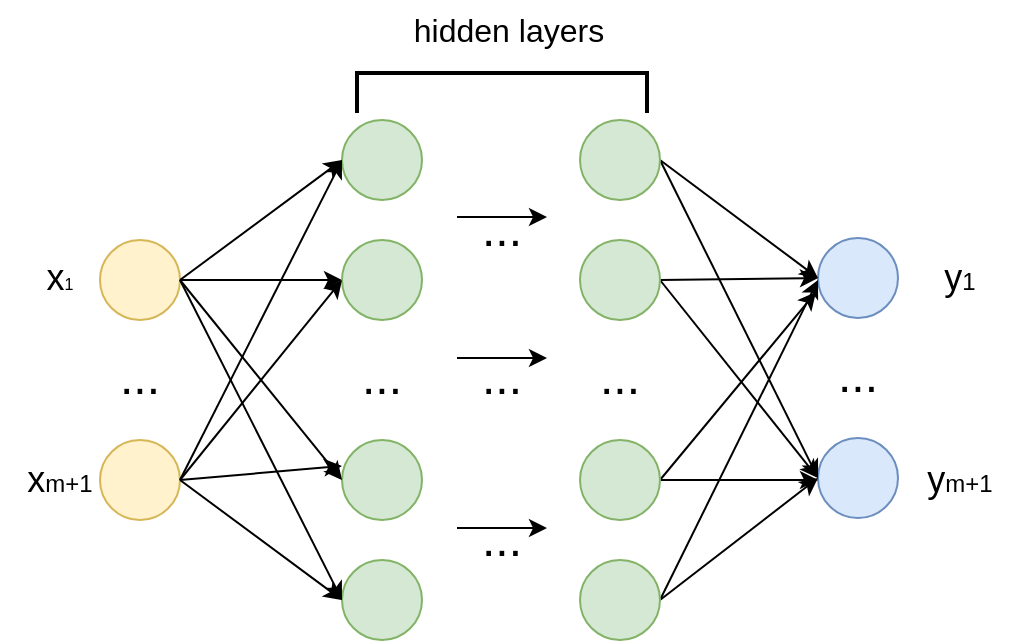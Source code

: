 <mxfile version="24.6.2" type="device">
  <diagram name="Page-1" id="X6cYAxVzpninoBqHf7Fy">
    <mxGraphModel dx="1266" dy="705" grid="1" gridSize="10" guides="1" tooltips="1" connect="1" arrows="1" fold="1" page="1" pageScale="1" pageWidth="850" pageHeight="1100" math="0" shadow="0">
      <root>
        <mxCell id="0" />
        <mxCell id="1" parent="0" />
        <mxCell id="6Hu0gMCPUN1x9ROZbJGN-20" style="edgeStyle=orthogonalEdgeStyle;rounded=0;orthogonalLoop=1;jettySize=auto;html=1;exitX=1;exitY=0.5;exitDx=0;exitDy=0;entryX=0;entryY=0.5;entryDx=0;entryDy=0;" edge="1" parent="1" source="6Hu0gMCPUN1x9ROZbJGN-2" target="6Hu0gMCPUN1x9ROZbJGN-12">
          <mxGeometry relative="1" as="geometry" />
        </mxCell>
        <mxCell id="6Hu0gMCPUN1x9ROZbJGN-2" value="" style="ellipse;whiteSpace=wrap;html=1;aspect=fixed;fillColor=#fff2cc;strokeColor=#d6b656;" vertex="1" parent="1">
          <mxGeometry x="120" y="220" width="40" height="40" as="geometry" />
        </mxCell>
        <mxCell id="6Hu0gMCPUN1x9ROZbJGN-4" value="" style="ellipse;whiteSpace=wrap;html=1;aspect=fixed;fillColor=#fff2cc;strokeColor=#d6b656;" vertex="1" parent="1">
          <mxGeometry x="120" y="320" width="40" height="40" as="geometry" />
        </mxCell>
        <mxCell id="6Hu0gMCPUN1x9ROZbJGN-5" value="&lt;font style=&quot;font-size: 24px;&quot;&gt;...&lt;/font&gt;" style="text;html=1;align=center;verticalAlign=middle;whiteSpace=wrap;rounded=0;" vertex="1" parent="1">
          <mxGeometry x="110" y="274" width="60" height="30" as="geometry" />
        </mxCell>
        <mxCell id="6Hu0gMCPUN1x9ROZbJGN-8" value="" style="ellipse;whiteSpace=wrap;html=1;aspect=fixed;fillColor=#dae8fc;strokeColor=#6c8ebf;" vertex="1" parent="1">
          <mxGeometry x="479" y="219" width="40" height="40" as="geometry" />
        </mxCell>
        <mxCell id="6Hu0gMCPUN1x9ROZbJGN-9" value="" style="ellipse;whiteSpace=wrap;html=1;aspect=fixed;fillColor=#dae8fc;strokeColor=#6c8ebf;" vertex="1" parent="1">
          <mxGeometry x="479" y="319" width="40" height="40" as="geometry" />
        </mxCell>
        <mxCell id="6Hu0gMCPUN1x9ROZbJGN-10" value="&lt;font style=&quot;font-size: 24px;&quot;&gt;...&lt;/font&gt;" style="text;html=1;align=center;verticalAlign=middle;whiteSpace=wrap;rounded=0;" vertex="1" parent="1">
          <mxGeometry x="469" y="273" width="60" height="30" as="geometry" />
        </mxCell>
        <mxCell id="6Hu0gMCPUN1x9ROZbJGN-12" value="" style="ellipse;whiteSpace=wrap;html=1;aspect=fixed;fillColor=#d5e8d4;strokeColor=#82b366;" vertex="1" parent="1">
          <mxGeometry x="241" y="220" width="40" height="40" as="geometry" />
        </mxCell>
        <mxCell id="6Hu0gMCPUN1x9ROZbJGN-13" value="" style="ellipse;whiteSpace=wrap;html=1;aspect=fixed;fillColor=#d5e8d4;strokeColor=#82b366;" vertex="1" parent="1">
          <mxGeometry x="241" y="320" width="40" height="40" as="geometry" />
        </mxCell>
        <mxCell id="6Hu0gMCPUN1x9ROZbJGN-14" value="&lt;font style=&quot;font-size: 24px;&quot;&gt;...&lt;/font&gt;" style="text;html=1;align=center;verticalAlign=middle;whiteSpace=wrap;rounded=0;" vertex="1" parent="1">
          <mxGeometry x="231" y="274" width="60" height="30" as="geometry" />
        </mxCell>
        <mxCell id="6Hu0gMCPUN1x9ROZbJGN-15" value="" style="ellipse;whiteSpace=wrap;html=1;aspect=fixed;fillColor=#d5e8d4;strokeColor=#82b366;" vertex="1" parent="1">
          <mxGeometry x="241" y="380" width="40" height="40" as="geometry" />
        </mxCell>
        <mxCell id="6Hu0gMCPUN1x9ROZbJGN-16" value="" style="ellipse;whiteSpace=wrap;html=1;aspect=fixed;fillColor=#d5e8d4;strokeColor=#82b366;" vertex="1" parent="1">
          <mxGeometry x="241" y="160" width="40" height="40" as="geometry" />
        </mxCell>
        <mxCell id="6Hu0gMCPUN1x9ROZbJGN-17" value="" style="endArrow=classic;html=1;rounded=0;entryX=0;entryY=0.5;entryDx=0;entryDy=0;exitX=1;exitY=0.5;exitDx=0;exitDy=0;" edge="1" parent="1" source="6Hu0gMCPUN1x9ROZbJGN-2" target="6Hu0gMCPUN1x9ROZbJGN-16">
          <mxGeometry width="50" height="50" relative="1" as="geometry">
            <mxPoint x="160" y="240" as="sourcePoint" />
            <mxPoint x="210" y="190" as="targetPoint" />
          </mxGeometry>
        </mxCell>
        <mxCell id="6Hu0gMCPUN1x9ROZbJGN-19" value="" style="endArrow=classic;html=1;rounded=0;entryX=0;entryY=0.5;entryDx=0;entryDy=0;" edge="1" parent="1" target="6Hu0gMCPUN1x9ROZbJGN-15">
          <mxGeometry width="50" height="50" relative="1" as="geometry">
            <mxPoint x="160" y="240" as="sourcePoint" />
            <mxPoint x="430" y="350" as="targetPoint" />
          </mxGeometry>
        </mxCell>
        <mxCell id="6Hu0gMCPUN1x9ROZbJGN-21" value="" style="endArrow=classic;html=1;rounded=0;exitX=1;exitY=0.5;exitDx=0;exitDy=0;entryX=0;entryY=0.5;entryDx=0;entryDy=0;" edge="1" parent="1" source="6Hu0gMCPUN1x9ROZbJGN-2" target="6Hu0gMCPUN1x9ROZbJGN-13">
          <mxGeometry width="50" height="50" relative="1" as="geometry">
            <mxPoint x="380" y="400" as="sourcePoint" />
            <mxPoint x="430" y="350" as="targetPoint" />
          </mxGeometry>
        </mxCell>
        <mxCell id="6Hu0gMCPUN1x9ROZbJGN-22" value="" style="endArrow=classic;html=1;rounded=0;exitX=1;exitY=0.5;exitDx=0;exitDy=0;entryX=0;entryY=0.5;entryDx=0;entryDy=0;" edge="1" parent="1" source="6Hu0gMCPUN1x9ROZbJGN-4" target="6Hu0gMCPUN1x9ROZbJGN-16">
          <mxGeometry width="50" height="50" relative="1" as="geometry">
            <mxPoint x="380" y="400" as="sourcePoint" />
            <mxPoint x="430" y="350" as="targetPoint" />
          </mxGeometry>
        </mxCell>
        <mxCell id="6Hu0gMCPUN1x9ROZbJGN-23" value="" style="endArrow=classic;html=1;rounded=0;exitX=1;exitY=0.5;exitDx=0;exitDy=0;entryX=0;entryY=0.325;entryDx=0;entryDy=0;entryPerimeter=0;" edge="1" parent="1" source="6Hu0gMCPUN1x9ROZbJGN-4" target="6Hu0gMCPUN1x9ROZbJGN-13">
          <mxGeometry width="50" height="50" relative="1" as="geometry">
            <mxPoint x="380" y="400" as="sourcePoint" />
            <mxPoint x="430" y="350" as="targetPoint" />
          </mxGeometry>
        </mxCell>
        <mxCell id="6Hu0gMCPUN1x9ROZbJGN-24" value="" style="endArrow=classic;html=1;rounded=0;entryX=0;entryY=0.5;entryDx=0;entryDy=0;" edge="1" parent="1" target="6Hu0gMCPUN1x9ROZbJGN-15">
          <mxGeometry width="50" height="50" relative="1" as="geometry">
            <mxPoint x="160" y="340" as="sourcePoint" />
            <mxPoint x="430" y="350" as="targetPoint" />
          </mxGeometry>
        </mxCell>
        <mxCell id="6Hu0gMCPUN1x9ROZbJGN-25" value="" style="endArrow=classic;html=1;rounded=0;exitX=1;exitY=0.5;exitDx=0;exitDy=0;entryX=0;entryY=0.5;entryDx=0;entryDy=0;" edge="1" parent="1" source="6Hu0gMCPUN1x9ROZbJGN-4" target="6Hu0gMCPUN1x9ROZbJGN-12">
          <mxGeometry width="50" height="50" relative="1" as="geometry">
            <mxPoint x="380" y="400" as="sourcePoint" />
            <mxPoint x="430" y="350" as="targetPoint" />
          </mxGeometry>
        </mxCell>
        <mxCell id="6Hu0gMCPUN1x9ROZbJGN-26" value="" style="endArrow=classic;html=1;rounded=0;exitX=1;exitY=0.5;exitDx=0;exitDy=0;entryX=0;entryY=0.5;entryDx=0;entryDy=0;" edge="1" parent="1" target="6Hu0gMCPUN1x9ROZbJGN-9">
          <mxGeometry width="50" height="50" relative="1" as="geometry">
            <mxPoint x="400" y="400" as="sourcePoint" />
            <mxPoint x="549" y="350" as="targetPoint" />
          </mxGeometry>
        </mxCell>
        <mxCell id="6Hu0gMCPUN1x9ROZbJGN-27" value="" style="endArrow=classic;html=1;rounded=0;exitX=1;exitY=0.5;exitDx=0;exitDy=0;" edge="1" parent="1">
          <mxGeometry width="50" height="50" relative="1" as="geometry">
            <mxPoint x="400" y="340" as="sourcePoint" />
            <mxPoint x="479" y="340" as="targetPoint" />
          </mxGeometry>
        </mxCell>
        <mxCell id="6Hu0gMCPUN1x9ROZbJGN-28" value="" style="endArrow=classic;html=1;rounded=0;exitX=1;exitY=0.5;exitDx=0;exitDy=0;entryX=0;entryY=0.5;entryDx=0;entryDy=0;" edge="1" parent="1" target="6Hu0gMCPUN1x9ROZbJGN-9">
          <mxGeometry width="50" height="50" relative="1" as="geometry">
            <mxPoint x="400" y="240" as="sourcePoint" />
            <mxPoint x="549" y="350" as="targetPoint" />
          </mxGeometry>
        </mxCell>
        <mxCell id="6Hu0gMCPUN1x9ROZbJGN-29" value="" style="endArrow=classic;html=1;rounded=0;exitX=1;exitY=0.5;exitDx=0;exitDy=0;entryX=0;entryY=0.5;entryDx=0;entryDy=0;" edge="1" parent="1" target="6Hu0gMCPUN1x9ROZbJGN-9">
          <mxGeometry width="50" height="50" relative="1" as="geometry">
            <mxPoint x="400" y="180" as="sourcePoint" />
            <mxPoint x="549" y="350" as="targetPoint" />
          </mxGeometry>
        </mxCell>
        <mxCell id="6Hu0gMCPUN1x9ROZbJGN-30" value="" style="endArrow=classic;html=1;rounded=0;entryX=0;entryY=0.5;entryDx=0;entryDy=0;" edge="1" parent="1" target="6Hu0gMCPUN1x9ROZbJGN-8">
          <mxGeometry width="50" height="50" relative="1" as="geometry">
            <mxPoint x="400" y="180" as="sourcePoint" />
            <mxPoint x="450" y="130" as="targetPoint" />
          </mxGeometry>
        </mxCell>
        <mxCell id="6Hu0gMCPUN1x9ROZbJGN-31" value="" style="endArrow=classic;html=1;rounded=0;exitX=1;exitY=0.5;exitDx=0;exitDy=0;entryX=0;entryY=0.5;entryDx=0;entryDy=0;" edge="1" parent="1" target="6Hu0gMCPUN1x9ROZbJGN-8">
          <mxGeometry width="50" height="50" relative="1" as="geometry">
            <mxPoint x="400" y="240" as="sourcePoint" />
            <mxPoint x="549" y="350" as="targetPoint" />
          </mxGeometry>
        </mxCell>
        <mxCell id="6Hu0gMCPUN1x9ROZbJGN-32" value="" style="endArrow=classic;html=1;rounded=0;exitX=1;exitY=0.5;exitDx=0;exitDy=0;entryX=-0.025;entryY=0.675;entryDx=0;entryDy=0;entryPerimeter=0;" edge="1" parent="1" target="6Hu0gMCPUN1x9ROZbJGN-8">
          <mxGeometry width="50" height="50" relative="1" as="geometry">
            <mxPoint x="400" y="340" as="sourcePoint" />
            <mxPoint x="549" y="350" as="targetPoint" />
          </mxGeometry>
        </mxCell>
        <mxCell id="6Hu0gMCPUN1x9ROZbJGN-33" value="" style="endArrow=classic;html=1;rounded=0;exitX=1;exitY=0.5;exitDx=0;exitDy=0;" edge="1" parent="1">
          <mxGeometry width="50" height="50" relative="1" as="geometry">
            <mxPoint x="400" y="400" as="sourcePoint" />
            <mxPoint x="479" y="240" as="targetPoint" />
          </mxGeometry>
        </mxCell>
        <mxCell id="6Hu0gMCPUN1x9ROZbJGN-34" value="&lt;font style=&quot;font-size: 18px;&quot;&gt;x&lt;/font&gt;&lt;font size=&quot;1&quot;&gt;&lt;font style=&quot;font-size: 8px;&quot;&gt;1&lt;/font&gt;&lt;/font&gt;" style="text;html=1;align=center;verticalAlign=middle;whiteSpace=wrap;rounded=0;" vertex="1" parent="1">
          <mxGeometry x="70" y="224" width="60" height="30" as="geometry" />
        </mxCell>
        <mxCell id="6Hu0gMCPUN1x9ROZbJGN-35" value="&lt;font style=&quot;font-size: 18px;&quot;&gt;x&lt;/font&gt;m+1" style="text;html=1;align=center;verticalAlign=middle;whiteSpace=wrap;rounded=0;" vertex="1" parent="1">
          <mxGeometry x="70" y="325" width="60" height="30" as="geometry" />
        </mxCell>
        <mxCell id="6Hu0gMCPUN1x9ROZbJGN-36" value="&lt;font style=&quot;font-size: 18px;&quot;&gt;y&lt;/font&gt;m+1" style="text;html=1;align=center;verticalAlign=middle;whiteSpace=wrap;rounded=0;" vertex="1" parent="1">
          <mxGeometry x="520" y="325" width="60" height="30" as="geometry" />
        </mxCell>
        <mxCell id="6Hu0gMCPUN1x9ROZbJGN-37" value="" style="ellipse;whiteSpace=wrap;html=1;aspect=fixed;fillColor=#d5e8d4;strokeColor=#82b366;" vertex="1" parent="1">
          <mxGeometry x="360" y="220" width="40" height="40" as="geometry" />
        </mxCell>
        <mxCell id="6Hu0gMCPUN1x9ROZbJGN-38" value="" style="ellipse;whiteSpace=wrap;html=1;aspect=fixed;fillColor=#d5e8d4;strokeColor=#82b366;" vertex="1" parent="1">
          <mxGeometry x="360" y="320" width="40" height="40" as="geometry" />
        </mxCell>
        <mxCell id="6Hu0gMCPUN1x9ROZbJGN-39" value="&lt;font style=&quot;font-size: 24px;&quot;&gt;...&lt;/font&gt;" style="text;html=1;align=center;verticalAlign=middle;whiteSpace=wrap;rounded=0;" vertex="1" parent="1">
          <mxGeometry x="350" y="274" width="60" height="30" as="geometry" />
        </mxCell>
        <mxCell id="6Hu0gMCPUN1x9ROZbJGN-40" value="" style="ellipse;whiteSpace=wrap;html=1;aspect=fixed;fillColor=#d5e8d4;strokeColor=#82b366;" vertex="1" parent="1">
          <mxGeometry x="360" y="380" width="40" height="40" as="geometry" />
        </mxCell>
        <mxCell id="6Hu0gMCPUN1x9ROZbJGN-41" value="" style="ellipse;whiteSpace=wrap;html=1;aspect=fixed;fillColor=#d5e8d4;strokeColor=#82b366;" vertex="1" parent="1">
          <mxGeometry x="360" y="160" width="40" height="40" as="geometry" />
        </mxCell>
        <mxCell id="6Hu0gMCPUN1x9ROZbJGN-43" value="&lt;font style=&quot;font-size: 24px;&quot;&gt;...&lt;/font&gt;" style="text;html=1;align=center;verticalAlign=middle;whiteSpace=wrap;rounded=0;" vertex="1" parent="1">
          <mxGeometry x="291" y="274" width="60" height="30" as="geometry" />
        </mxCell>
        <mxCell id="6Hu0gMCPUN1x9ROZbJGN-44" value="&lt;font style=&quot;font-size: 24px;&quot;&gt;...&lt;/font&gt;" style="text;html=1;align=center;verticalAlign=middle;whiteSpace=wrap;rounded=0;" vertex="1" parent="1">
          <mxGeometry x="291" y="355" width="60" height="30" as="geometry" />
        </mxCell>
        <mxCell id="6Hu0gMCPUN1x9ROZbJGN-45" value="&lt;font style=&quot;font-size: 24px;&quot;&gt;...&lt;/font&gt;" style="text;html=1;align=center;verticalAlign=middle;whiteSpace=wrap;rounded=0;" vertex="1" parent="1">
          <mxGeometry x="291" y="200" width="60" height="30" as="geometry" />
        </mxCell>
        <mxCell id="6Hu0gMCPUN1x9ROZbJGN-47" value="" style="endArrow=classic;html=1;rounded=0;entryX=0.75;entryY=1;entryDx=0;entryDy=0;exitX=0;exitY=1;exitDx=0;exitDy=0;" edge="1" parent="1">
          <mxGeometry width="50" height="50" relative="1" as="geometry">
            <mxPoint x="298.5" y="208.5" as="sourcePoint" />
            <mxPoint x="343.5" y="208.5" as="targetPoint" />
          </mxGeometry>
        </mxCell>
        <mxCell id="6Hu0gMCPUN1x9ROZbJGN-48" value="" style="endArrow=classic;html=1;rounded=0;entryX=0.75;entryY=1;entryDx=0;entryDy=0;exitX=0;exitY=1;exitDx=0;exitDy=0;" edge="1" parent="1">
          <mxGeometry width="50" height="50" relative="1" as="geometry">
            <mxPoint x="298.5" y="279" as="sourcePoint" />
            <mxPoint x="343.5" y="279" as="targetPoint" />
          </mxGeometry>
        </mxCell>
        <mxCell id="6Hu0gMCPUN1x9ROZbJGN-49" value="" style="endArrow=classic;html=1;rounded=0;entryX=0.75;entryY=1;entryDx=0;entryDy=0;exitX=0;exitY=1;exitDx=0;exitDy=0;" edge="1" parent="1">
          <mxGeometry width="50" height="50" relative="1" as="geometry">
            <mxPoint x="298.5" y="364" as="sourcePoint" />
            <mxPoint x="343.5" y="364" as="targetPoint" />
          </mxGeometry>
        </mxCell>
        <mxCell id="6Hu0gMCPUN1x9ROZbJGN-51" value="" style="strokeWidth=2;html=1;shape=mxgraph.flowchart.annotation_1;align=left;pointerEvents=1;rotation=90;" vertex="1" parent="1">
          <mxGeometry x="311" y="74" width="20" height="145" as="geometry" />
        </mxCell>
        <mxCell id="6Hu0gMCPUN1x9ROZbJGN-52" value="&lt;font style=&quot;font-size: 16px;&quot;&gt;hidden layers&lt;/font&gt;" style="text;html=1;align=center;verticalAlign=middle;whiteSpace=wrap;rounded=0;" vertex="1" parent="1">
          <mxGeometry x="260" y="100" width="129" height="30" as="geometry" />
        </mxCell>
        <mxCell id="6Hu0gMCPUN1x9ROZbJGN-53" value="&lt;font style=&quot;font-size: 18px;&quot;&gt;y&lt;/font&gt;1" style="text;html=1;align=center;verticalAlign=middle;whiteSpace=wrap;rounded=0;" vertex="1" parent="1">
          <mxGeometry x="520" y="224" width="60" height="30" as="geometry" />
        </mxCell>
      </root>
    </mxGraphModel>
  </diagram>
</mxfile>
